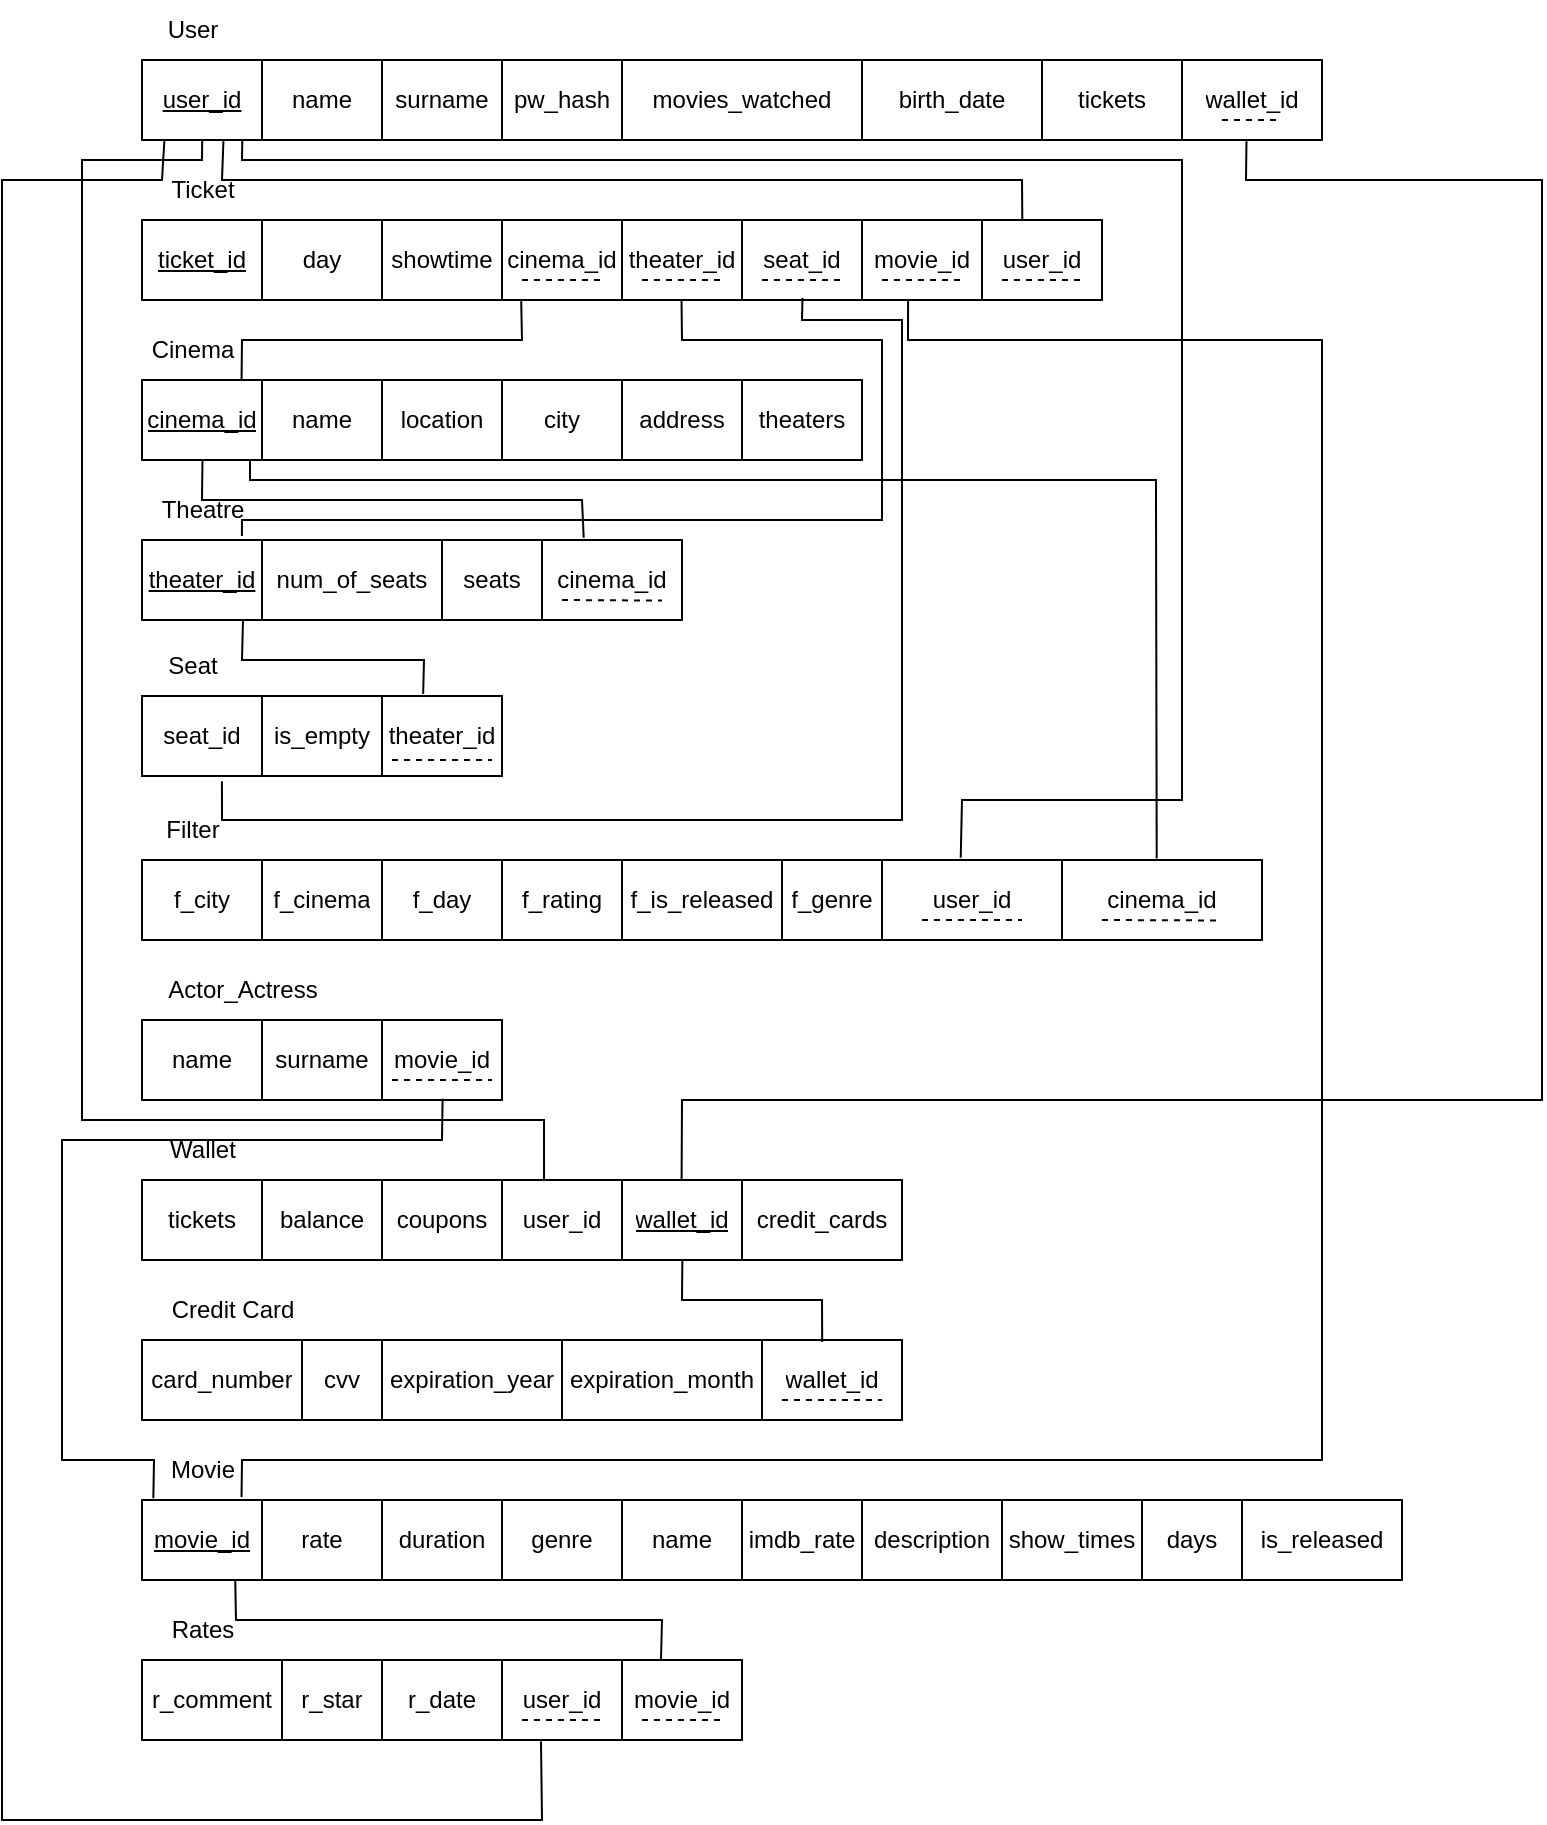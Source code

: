 <mxfile version="24.5.1" type="device">
  <diagram id="6U7p5b831gvrruODpkpN" name="Page-1">
    <mxGraphModel dx="634" dy="854" grid="1" gridSize="10" guides="1" tooltips="1" connect="1" arrows="1" fold="1" page="0" pageScale="1" pageWidth="850" pageHeight="1100" math="0" shadow="0">
      <root>
        <mxCell id="0" />
        <mxCell id="1" parent="0" />
        <mxCell id="O5yxbaJrEStq2CBvZx3k-222" value="" style="shape=table;startSize=0;container=1;collapsible=0;childLayout=tableLayout;" vertex="1" parent="1">
          <mxGeometry x="960" y="80" width="590" height="40" as="geometry" />
        </mxCell>
        <mxCell id="O5yxbaJrEStq2CBvZx3k-223" value="" style="shape=tableRow;horizontal=0;startSize=0;swimlaneHead=0;swimlaneBody=0;strokeColor=inherit;top=0;left=0;bottom=0;right=0;collapsible=0;dropTarget=0;fillColor=none;points=[[0,0.5],[1,0.5]];portConstraint=eastwest;" vertex="1" parent="O5yxbaJrEStq2CBvZx3k-222">
          <mxGeometry width="590" height="40" as="geometry" />
        </mxCell>
        <mxCell id="O5yxbaJrEStq2CBvZx3k-224" value="&lt;u&gt;user_id&lt;/u&gt;" style="shape=partialRectangle;html=1;whiteSpace=wrap;connectable=0;strokeColor=inherit;overflow=hidden;fillColor=none;top=0;left=0;bottom=0;right=0;pointerEvents=1;" vertex="1" parent="O5yxbaJrEStq2CBvZx3k-223">
          <mxGeometry width="60" height="40" as="geometry">
            <mxRectangle width="60" height="40" as="alternateBounds" />
          </mxGeometry>
        </mxCell>
        <mxCell id="O5yxbaJrEStq2CBvZx3k-225" value="name" style="shape=partialRectangle;html=1;whiteSpace=wrap;connectable=0;strokeColor=inherit;overflow=hidden;fillColor=none;top=0;left=0;bottom=0;right=0;pointerEvents=1;" vertex="1" parent="O5yxbaJrEStq2CBvZx3k-223">
          <mxGeometry x="60" width="60" height="40" as="geometry">
            <mxRectangle width="60" height="40" as="alternateBounds" />
          </mxGeometry>
        </mxCell>
        <mxCell id="O5yxbaJrEStq2CBvZx3k-226" value="surname" style="shape=partialRectangle;html=1;whiteSpace=wrap;connectable=0;strokeColor=inherit;overflow=hidden;fillColor=none;top=0;left=0;bottom=0;right=0;pointerEvents=1;" vertex="1" parent="O5yxbaJrEStq2CBvZx3k-223">
          <mxGeometry x="120" width="60" height="40" as="geometry">
            <mxRectangle width="60" height="40" as="alternateBounds" />
          </mxGeometry>
        </mxCell>
        <mxCell id="O5yxbaJrEStq2CBvZx3k-227" value="pw_hash" style="shape=partialRectangle;html=1;whiteSpace=wrap;connectable=0;strokeColor=inherit;overflow=hidden;fillColor=none;top=0;left=0;bottom=0;right=0;pointerEvents=1;" vertex="1" parent="O5yxbaJrEStq2CBvZx3k-223">
          <mxGeometry x="180" width="60" height="40" as="geometry">
            <mxRectangle width="60" height="40" as="alternateBounds" />
          </mxGeometry>
        </mxCell>
        <mxCell id="O5yxbaJrEStq2CBvZx3k-228" value="movies_watched" style="shape=partialRectangle;html=1;whiteSpace=wrap;connectable=0;strokeColor=inherit;overflow=hidden;fillColor=none;top=0;left=0;bottom=0;right=0;pointerEvents=1;" vertex="1" parent="O5yxbaJrEStq2CBvZx3k-223">
          <mxGeometry x="240" width="120" height="40" as="geometry">
            <mxRectangle width="120" height="40" as="alternateBounds" />
          </mxGeometry>
        </mxCell>
        <mxCell id="O5yxbaJrEStq2CBvZx3k-229" value="birth_date" style="shape=partialRectangle;html=1;whiteSpace=wrap;connectable=0;strokeColor=inherit;overflow=hidden;fillColor=none;top=0;left=0;bottom=0;right=0;pointerEvents=1;" vertex="1" parent="O5yxbaJrEStq2CBvZx3k-223">
          <mxGeometry x="360" width="90" height="40" as="geometry">
            <mxRectangle width="90" height="40" as="alternateBounds" />
          </mxGeometry>
        </mxCell>
        <mxCell id="O5yxbaJrEStq2CBvZx3k-230" value="tickets" style="shape=partialRectangle;html=1;whiteSpace=wrap;connectable=0;strokeColor=inherit;overflow=hidden;fillColor=none;top=0;left=0;bottom=0;right=0;pointerEvents=1;" vertex="1" parent="O5yxbaJrEStq2CBvZx3k-223">
          <mxGeometry x="450" width="70" height="40" as="geometry">
            <mxRectangle width="70" height="40" as="alternateBounds" />
          </mxGeometry>
        </mxCell>
        <mxCell id="O5yxbaJrEStq2CBvZx3k-334" value="wallet_id" style="shape=partialRectangle;html=1;whiteSpace=wrap;connectable=0;strokeColor=inherit;overflow=hidden;fillColor=none;top=0;left=0;bottom=0;right=0;pointerEvents=1;" vertex="1" parent="O5yxbaJrEStq2CBvZx3k-223">
          <mxGeometry x="520" width="70" height="40" as="geometry">
            <mxRectangle width="70" height="40" as="alternateBounds" />
          </mxGeometry>
        </mxCell>
        <mxCell id="O5yxbaJrEStq2CBvZx3k-233" value="User" style="text;html=1;align=center;verticalAlign=middle;resizable=0;points=[];autosize=1;strokeColor=none;fillColor=none;" vertex="1" parent="1">
          <mxGeometry x="960" y="50" width="50" height="30" as="geometry" />
        </mxCell>
        <mxCell id="O5yxbaJrEStq2CBvZx3k-234" value="" style="shape=table;startSize=0;container=1;collapsible=0;childLayout=tableLayout;" vertex="1" parent="1">
          <mxGeometry x="960" y="160" width="480" height="40" as="geometry" />
        </mxCell>
        <mxCell id="O5yxbaJrEStq2CBvZx3k-235" value="" style="shape=tableRow;horizontal=0;startSize=0;swimlaneHead=0;swimlaneBody=0;strokeColor=inherit;top=0;left=0;bottom=0;right=0;collapsible=0;dropTarget=0;fillColor=none;points=[[0,0.5],[1,0.5]];portConstraint=eastwest;" vertex="1" parent="O5yxbaJrEStq2CBvZx3k-234">
          <mxGeometry width="480" height="40" as="geometry" />
        </mxCell>
        <mxCell id="O5yxbaJrEStq2CBvZx3k-236" value="&lt;u&gt;ticket_id&lt;/u&gt;" style="shape=partialRectangle;html=1;whiteSpace=wrap;connectable=0;strokeColor=inherit;overflow=hidden;fillColor=none;top=0;left=0;bottom=0;right=0;pointerEvents=1;" vertex="1" parent="O5yxbaJrEStq2CBvZx3k-235">
          <mxGeometry width="60" height="40" as="geometry">
            <mxRectangle width="60" height="40" as="alternateBounds" />
          </mxGeometry>
        </mxCell>
        <mxCell id="O5yxbaJrEStq2CBvZx3k-237" value="day" style="shape=partialRectangle;html=1;whiteSpace=wrap;connectable=0;strokeColor=inherit;overflow=hidden;fillColor=none;top=0;left=0;bottom=0;right=0;pointerEvents=1;" vertex="1" parent="O5yxbaJrEStq2CBvZx3k-235">
          <mxGeometry x="60" width="60" height="40" as="geometry">
            <mxRectangle width="60" height="40" as="alternateBounds" />
          </mxGeometry>
        </mxCell>
        <mxCell id="O5yxbaJrEStq2CBvZx3k-238" value="showtime" style="shape=partialRectangle;html=1;whiteSpace=wrap;connectable=0;strokeColor=inherit;overflow=hidden;fillColor=none;top=0;left=0;bottom=0;right=0;pointerEvents=1;" vertex="1" parent="O5yxbaJrEStq2CBvZx3k-235">
          <mxGeometry x="120" width="60" height="40" as="geometry">
            <mxRectangle width="60" height="40" as="alternateBounds" />
          </mxGeometry>
        </mxCell>
        <mxCell id="O5yxbaJrEStq2CBvZx3k-239" value="cinema_id" style="shape=partialRectangle;html=1;whiteSpace=wrap;connectable=0;strokeColor=inherit;overflow=hidden;fillColor=none;top=0;left=0;bottom=0;right=0;pointerEvents=1;" vertex="1" parent="O5yxbaJrEStq2CBvZx3k-235">
          <mxGeometry x="180" width="60" height="40" as="geometry">
            <mxRectangle width="60" height="40" as="alternateBounds" />
          </mxGeometry>
        </mxCell>
        <mxCell id="O5yxbaJrEStq2CBvZx3k-243" value="theater_id" style="shape=partialRectangle;html=1;whiteSpace=wrap;connectable=0;strokeColor=inherit;overflow=hidden;fillColor=none;top=0;left=0;bottom=0;right=0;pointerEvents=1;" vertex="1" parent="O5yxbaJrEStq2CBvZx3k-235">
          <mxGeometry x="240" width="60" height="40" as="geometry">
            <mxRectangle width="60" height="40" as="alternateBounds" />
          </mxGeometry>
        </mxCell>
        <mxCell id="O5yxbaJrEStq2CBvZx3k-240" value="seat_id" style="shape=partialRectangle;html=1;whiteSpace=wrap;connectable=0;strokeColor=inherit;overflow=hidden;fillColor=none;top=0;left=0;bottom=0;right=0;pointerEvents=1;" vertex="1" parent="O5yxbaJrEStq2CBvZx3k-235">
          <mxGeometry x="300" width="60" height="40" as="geometry">
            <mxRectangle width="60" height="40" as="alternateBounds" />
          </mxGeometry>
        </mxCell>
        <mxCell id="O5yxbaJrEStq2CBvZx3k-241" value="movie_id" style="shape=partialRectangle;html=1;whiteSpace=wrap;connectable=0;strokeColor=inherit;overflow=hidden;fillColor=none;top=0;left=0;bottom=0;right=0;pointerEvents=1;" vertex="1" parent="O5yxbaJrEStq2CBvZx3k-235">
          <mxGeometry x="360" width="60" height="40" as="geometry">
            <mxRectangle width="60" height="40" as="alternateBounds" />
          </mxGeometry>
        </mxCell>
        <mxCell id="O5yxbaJrEStq2CBvZx3k-361" value="user_id" style="shape=partialRectangle;html=1;whiteSpace=wrap;connectable=0;strokeColor=inherit;overflow=hidden;fillColor=none;top=0;left=0;bottom=0;right=0;pointerEvents=1;" vertex="1" parent="O5yxbaJrEStq2CBvZx3k-235">
          <mxGeometry x="420" width="60" height="40" as="geometry">
            <mxRectangle width="60" height="40" as="alternateBounds" />
          </mxGeometry>
        </mxCell>
        <mxCell id="O5yxbaJrEStq2CBvZx3k-242" value="Ticket" style="text;html=1;align=center;verticalAlign=middle;resizable=0;points=[];autosize=1;strokeColor=none;fillColor=none;" vertex="1" parent="1">
          <mxGeometry x="960" y="130" width="60" height="30" as="geometry" />
        </mxCell>
        <mxCell id="O5yxbaJrEStq2CBvZx3k-244" value="" style="shape=table;startSize=0;container=1;collapsible=0;childLayout=tableLayout;" vertex="1" parent="1">
          <mxGeometry x="960" y="240" width="360" height="40" as="geometry" />
        </mxCell>
        <mxCell id="O5yxbaJrEStq2CBvZx3k-245" value="" style="shape=tableRow;horizontal=0;startSize=0;swimlaneHead=0;swimlaneBody=0;strokeColor=inherit;top=0;left=0;bottom=0;right=0;collapsible=0;dropTarget=0;fillColor=none;points=[[0,0.5],[1,0.5]];portConstraint=eastwest;" vertex="1" parent="O5yxbaJrEStq2CBvZx3k-244">
          <mxGeometry width="360" height="40" as="geometry" />
        </mxCell>
        <mxCell id="O5yxbaJrEStq2CBvZx3k-246" value="&lt;u&gt;cinema_id&lt;/u&gt;" style="shape=partialRectangle;html=1;whiteSpace=wrap;connectable=0;strokeColor=inherit;overflow=hidden;fillColor=none;top=0;left=0;bottom=0;right=0;pointerEvents=1;" vertex="1" parent="O5yxbaJrEStq2CBvZx3k-245">
          <mxGeometry width="60" height="40" as="geometry">
            <mxRectangle width="60" height="40" as="alternateBounds" />
          </mxGeometry>
        </mxCell>
        <mxCell id="O5yxbaJrEStq2CBvZx3k-247" value="name" style="shape=partialRectangle;html=1;whiteSpace=wrap;connectable=0;strokeColor=inherit;overflow=hidden;fillColor=none;top=0;left=0;bottom=0;right=0;pointerEvents=1;" vertex="1" parent="O5yxbaJrEStq2CBvZx3k-245">
          <mxGeometry x="60" width="60" height="40" as="geometry">
            <mxRectangle width="60" height="40" as="alternateBounds" />
          </mxGeometry>
        </mxCell>
        <mxCell id="O5yxbaJrEStq2CBvZx3k-248" value="location" style="shape=partialRectangle;html=1;whiteSpace=wrap;connectable=0;strokeColor=inherit;overflow=hidden;fillColor=none;top=0;left=0;bottom=0;right=0;pointerEvents=1;" vertex="1" parent="O5yxbaJrEStq2CBvZx3k-245">
          <mxGeometry x="120" width="60" height="40" as="geometry">
            <mxRectangle width="60" height="40" as="alternateBounds" />
          </mxGeometry>
        </mxCell>
        <mxCell id="O5yxbaJrEStq2CBvZx3k-249" value="city" style="shape=partialRectangle;html=1;whiteSpace=wrap;connectable=0;strokeColor=inherit;overflow=hidden;fillColor=none;top=0;left=0;bottom=0;right=0;pointerEvents=1;" vertex="1" parent="O5yxbaJrEStq2CBvZx3k-245">
          <mxGeometry x="180" width="60" height="40" as="geometry">
            <mxRectangle width="60" height="40" as="alternateBounds" />
          </mxGeometry>
        </mxCell>
        <mxCell id="O5yxbaJrEStq2CBvZx3k-250" value="address" style="shape=partialRectangle;html=1;whiteSpace=wrap;connectable=0;strokeColor=inherit;overflow=hidden;fillColor=none;top=0;left=0;bottom=0;right=0;pointerEvents=1;" vertex="1" parent="O5yxbaJrEStq2CBvZx3k-245">
          <mxGeometry x="240" width="60" height="40" as="geometry">
            <mxRectangle width="60" height="40" as="alternateBounds" />
          </mxGeometry>
        </mxCell>
        <mxCell id="O5yxbaJrEStq2CBvZx3k-251" value="theaters" style="shape=partialRectangle;html=1;whiteSpace=wrap;connectable=0;strokeColor=inherit;overflow=hidden;fillColor=none;top=0;left=0;bottom=0;right=0;pointerEvents=1;" vertex="1" parent="O5yxbaJrEStq2CBvZx3k-245">
          <mxGeometry x="300" width="60" height="40" as="geometry">
            <mxRectangle width="60" height="40" as="alternateBounds" />
          </mxGeometry>
        </mxCell>
        <mxCell id="O5yxbaJrEStq2CBvZx3k-252" value="Cinema" style="text;html=1;align=center;verticalAlign=middle;resizable=0;points=[];autosize=1;strokeColor=none;fillColor=none;" vertex="1" parent="1">
          <mxGeometry x="955" y="210" width="60" height="30" as="geometry" />
        </mxCell>
        <mxCell id="O5yxbaJrEStq2CBvZx3k-253" value="Theatre" style="text;html=1;align=center;verticalAlign=middle;resizable=0;points=[];autosize=1;strokeColor=none;fillColor=none;" vertex="1" parent="1">
          <mxGeometry x="960" y="290" width="60" height="30" as="geometry" />
        </mxCell>
        <mxCell id="O5yxbaJrEStq2CBvZx3k-254" value="" style="shape=table;startSize=0;container=1;collapsible=0;childLayout=tableLayout;" vertex="1" parent="1">
          <mxGeometry x="960" y="320" width="270" height="40" as="geometry" />
        </mxCell>
        <mxCell id="O5yxbaJrEStq2CBvZx3k-255" value="" style="shape=tableRow;horizontal=0;startSize=0;swimlaneHead=0;swimlaneBody=0;strokeColor=inherit;top=0;left=0;bottom=0;right=0;collapsible=0;dropTarget=0;fillColor=none;points=[[0,0.5],[1,0.5]];portConstraint=eastwest;" vertex="1" parent="O5yxbaJrEStq2CBvZx3k-254">
          <mxGeometry width="270" height="40" as="geometry" />
        </mxCell>
        <mxCell id="O5yxbaJrEStq2CBvZx3k-256" value="&lt;u&gt;theater_id&lt;/u&gt;" style="shape=partialRectangle;html=1;whiteSpace=wrap;connectable=0;strokeColor=inherit;overflow=hidden;fillColor=none;top=0;left=0;bottom=0;right=0;pointerEvents=1;" vertex="1" parent="O5yxbaJrEStq2CBvZx3k-255">
          <mxGeometry width="60" height="40" as="geometry">
            <mxRectangle width="60" height="40" as="alternateBounds" />
          </mxGeometry>
        </mxCell>
        <mxCell id="O5yxbaJrEStq2CBvZx3k-257" value="num_of_seats" style="shape=partialRectangle;html=1;whiteSpace=wrap;connectable=0;strokeColor=inherit;overflow=hidden;fillColor=none;top=0;left=0;bottom=0;right=0;pointerEvents=1;" vertex="1" parent="O5yxbaJrEStq2CBvZx3k-255">
          <mxGeometry x="60" width="90" height="40" as="geometry">
            <mxRectangle width="90" height="40" as="alternateBounds" />
          </mxGeometry>
        </mxCell>
        <mxCell id="O5yxbaJrEStq2CBvZx3k-258" value="seats" style="shape=partialRectangle;html=1;whiteSpace=wrap;connectable=0;strokeColor=inherit;overflow=hidden;fillColor=none;top=0;left=0;bottom=0;right=0;pointerEvents=1;" vertex="1" parent="O5yxbaJrEStq2CBvZx3k-255">
          <mxGeometry x="150" width="50" height="40" as="geometry">
            <mxRectangle width="50" height="40" as="alternateBounds" />
          </mxGeometry>
        </mxCell>
        <mxCell id="O5yxbaJrEStq2CBvZx3k-259" value="cinema_id" style="shape=partialRectangle;html=1;whiteSpace=wrap;connectable=0;strokeColor=inherit;overflow=hidden;fillColor=none;top=0;left=0;bottom=0;right=0;pointerEvents=1;" vertex="1" parent="O5yxbaJrEStq2CBvZx3k-255">
          <mxGeometry x="200" width="70" height="40" as="geometry">
            <mxRectangle width="70" height="40" as="alternateBounds" />
          </mxGeometry>
        </mxCell>
        <mxCell id="O5yxbaJrEStq2CBvZx3k-260" value="Seat" style="text;html=1;align=center;verticalAlign=middle;resizable=0;points=[];autosize=1;strokeColor=none;fillColor=none;" vertex="1" parent="1">
          <mxGeometry x="960" y="368" width="50" height="30" as="geometry" />
        </mxCell>
        <mxCell id="O5yxbaJrEStq2CBvZx3k-261" value="" style="shape=table;startSize=0;container=1;collapsible=0;childLayout=tableLayout;" vertex="1" parent="1">
          <mxGeometry x="960" y="398" width="180" height="40" as="geometry" />
        </mxCell>
        <mxCell id="O5yxbaJrEStq2CBvZx3k-262" value="" style="shape=tableRow;horizontal=0;startSize=0;swimlaneHead=0;swimlaneBody=0;strokeColor=inherit;top=0;left=0;bottom=0;right=0;collapsible=0;dropTarget=0;fillColor=none;points=[[0,0.5],[1,0.5]];portConstraint=eastwest;" vertex="1" parent="O5yxbaJrEStq2CBvZx3k-261">
          <mxGeometry width="180" height="40" as="geometry" />
        </mxCell>
        <mxCell id="O5yxbaJrEStq2CBvZx3k-263" value="seat_id" style="shape=partialRectangle;html=1;whiteSpace=wrap;connectable=0;strokeColor=inherit;overflow=hidden;fillColor=none;top=0;left=0;bottom=0;right=0;pointerEvents=1;" vertex="1" parent="O5yxbaJrEStq2CBvZx3k-262">
          <mxGeometry width="60" height="40" as="geometry">
            <mxRectangle width="60" height="40" as="alternateBounds" />
          </mxGeometry>
        </mxCell>
        <mxCell id="O5yxbaJrEStq2CBvZx3k-264" value="is_empty" style="shape=partialRectangle;html=1;whiteSpace=wrap;connectable=0;strokeColor=inherit;overflow=hidden;fillColor=none;top=0;left=0;bottom=0;right=0;pointerEvents=1;" vertex="1" parent="O5yxbaJrEStq2CBvZx3k-262">
          <mxGeometry x="60" width="60" height="40" as="geometry">
            <mxRectangle width="60" height="40" as="alternateBounds" />
          </mxGeometry>
        </mxCell>
        <mxCell id="O5yxbaJrEStq2CBvZx3k-355" value="theater_id" style="shape=partialRectangle;html=1;whiteSpace=wrap;connectable=0;strokeColor=inherit;overflow=hidden;fillColor=none;top=0;left=0;bottom=0;right=0;pointerEvents=1;" vertex="1" parent="O5yxbaJrEStq2CBvZx3k-262">
          <mxGeometry x="120" width="60" height="40" as="geometry">
            <mxRectangle width="60" height="40" as="alternateBounds" />
          </mxGeometry>
        </mxCell>
        <mxCell id="O5yxbaJrEStq2CBvZx3k-265" value="" style="shape=table;startSize=0;container=1;collapsible=0;childLayout=tableLayout;" vertex="1" parent="1">
          <mxGeometry x="960" y="480" width="560.0" height="40" as="geometry" />
        </mxCell>
        <mxCell id="O5yxbaJrEStq2CBvZx3k-266" value="" style="shape=tableRow;horizontal=0;startSize=0;swimlaneHead=0;swimlaneBody=0;strokeColor=inherit;top=0;left=0;bottom=0;right=0;collapsible=0;dropTarget=0;fillColor=none;points=[[0,0.5],[1,0.5]];portConstraint=eastwest;" vertex="1" parent="O5yxbaJrEStq2CBvZx3k-265">
          <mxGeometry width="560.0" height="40" as="geometry" />
        </mxCell>
        <mxCell id="O5yxbaJrEStq2CBvZx3k-267" value="f_city" style="shape=partialRectangle;html=1;whiteSpace=wrap;connectable=0;strokeColor=inherit;overflow=hidden;fillColor=none;top=0;left=0;bottom=0;right=0;pointerEvents=1;" vertex="1" parent="O5yxbaJrEStq2CBvZx3k-266">
          <mxGeometry width="60" height="40" as="geometry">
            <mxRectangle width="60" height="40" as="alternateBounds" />
          </mxGeometry>
        </mxCell>
        <mxCell id="O5yxbaJrEStq2CBvZx3k-366" value="f_cinema" style="shape=partialRectangle;html=1;whiteSpace=wrap;connectable=0;strokeColor=inherit;overflow=hidden;fillColor=none;top=0;left=0;bottom=0;right=0;pointerEvents=1;" vertex="1" parent="O5yxbaJrEStq2CBvZx3k-266">
          <mxGeometry x="60" width="60" height="40" as="geometry">
            <mxRectangle width="60" height="40" as="alternateBounds" />
          </mxGeometry>
        </mxCell>
        <mxCell id="O5yxbaJrEStq2CBvZx3k-367" value="f_day" style="shape=partialRectangle;html=1;whiteSpace=wrap;connectable=0;strokeColor=inherit;overflow=hidden;fillColor=none;top=0;left=0;bottom=0;right=0;pointerEvents=1;" vertex="1" parent="O5yxbaJrEStq2CBvZx3k-266">
          <mxGeometry x="120" width="60" height="40" as="geometry">
            <mxRectangle width="60" height="40" as="alternateBounds" />
          </mxGeometry>
        </mxCell>
        <mxCell id="O5yxbaJrEStq2CBvZx3k-368" value="f_rating" style="shape=partialRectangle;html=1;whiteSpace=wrap;connectable=0;strokeColor=inherit;overflow=hidden;fillColor=none;top=0;left=0;bottom=0;right=0;pointerEvents=1;" vertex="1" parent="O5yxbaJrEStq2CBvZx3k-266">
          <mxGeometry x="180" width="60" height="40" as="geometry">
            <mxRectangle width="60" height="40" as="alternateBounds" />
          </mxGeometry>
        </mxCell>
        <mxCell id="O5yxbaJrEStq2CBvZx3k-369" value="f_is_released" style="shape=partialRectangle;html=1;whiteSpace=wrap;connectable=0;strokeColor=inherit;overflow=hidden;fillColor=none;top=0;left=0;bottom=0;right=0;pointerEvents=1;" vertex="1" parent="O5yxbaJrEStq2CBvZx3k-266">
          <mxGeometry x="240" width="80" height="40" as="geometry">
            <mxRectangle width="80" height="40" as="alternateBounds" />
          </mxGeometry>
        </mxCell>
        <mxCell id="O5yxbaJrEStq2CBvZx3k-370" value="f_genre" style="shape=partialRectangle;html=1;whiteSpace=wrap;connectable=0;strokeColor=inherit;overflow=hidden;fillColor=none;top=0;left=0;bottom=0;right=0;pointerEvents=1;" vertex="1" parent="O5yxbaJrEStq2CBvZx3k-266">
          <mxGeometry x="320" width="50" height="40" as="geometry">
            <mxRectangle width="50" height="40" as="alternateBounds" />
          </mxGeometry>
        </mxCell>
        <mxCell id="O5yxbaJrEStq2CBvZx3k-373" value="user_id" style="shape=partialRectangle;html=1;whiteSpace=wrap;connectable=0;strokeColor=inherit;overflow=hidden;fillColor=none;top=0;left=0;bottom=0;right=0;pointerEvents=1;" vertex="1" parent="O5yxbaJrEStq2CBvZx3k-266">
          <mxGeometry x="370" width="90" height="40" as="geometry">
            <mxRectangle width="90" height="40" as="alternateBounds" />
          </mxGeometry>
        </mxCell>
        <mxCell id="O5yxbaJrEStq2CBvZx3k-374" value="cinema_id" style="shape=partialRectangle;html=1;whiteSpace=wrap;connectable=0;strokeColor=inherit;overflow=hidden;fillColor=none;top=0;left=0;bottom=0;right=0;pointerEvents=1;" vertex="1" parent="O5yxbaJrEStq2CBvZx3k-266">
          <mxGeometry x="460" width="100" height="40" as="geometry">
            <mxRectangle width="100" height="40" as="alternateBounds" />
          </mxGeometry>
        </mxCell>
        <mxCell id="O5yxbaJrEStq2CBvZx3k-277" value="Filter" style="text;html=1;align=center;verticalAlign=middle;resizable=0;points=[];autosize=1;strokeColor=none;fillColor=none;" vertex="1" parent="1">
          <mxGeometry x="960" y="450" width="50" height="30" as="geometry" />
        </mxCell>
        <mxCell id="O5yxbaJrEStq2CBvZx3k-278" value="Actor_Actress" style="text;html=1;align=center;verticalAlign=middle;resizable=0;points=[];autosize=1;strokeColor=none;fillColor=none;" vertex="1" parent="1">
          <mxGeometry x="960" y="530" width="100" height="30" as="geometry" />
        </mxCell>
        <mxCell id="O5yxbaJrEStq2CBvZx3k-279" value="" style="shape=table;startSize=0;container=1;collapsible=0;childLayout=tableLayout;" vertex="1" parent="1">
          <mxGeometry x="960" y="560" width="180" height="40" as="geometry" />
        </mxCell>
        <mxCell id="O5yxbaJrEStq2CBvZx3k-280" value="" style="shape=tableRow;horizontal=0;startSize=0;swimlaneHead=0;swimlaneBody=0;strokeColor=inherit;top=0;left=0;bottom=0;right=0;collapsible=0;dropTarget=0;fillColor=none;points=[[0,0.5],[1,0.5]];portConstraint=eastwest;" vertex="1" parent="O5yxbaJrEStq2CBvZx3k-279">
          <mxGeometry width="180" height="40" as="geometry" />
        </mxCell>
        <mxCell id="O5yxbaJrEStq2CBvZx3k-281" value="name" style="shape=partialRectangle;html=1;whiteSpace=wrap;connectable=0;strokeColor=inherit;overflow=hidden;fillColor=none;top=0;left=0;bottom=0;right=0;pointerEvents=1;" vertex="1" parent="O5yxbaJrEStq2CBvZx3k-280">
          <mxGeometry width="60" height="40" as="geometry">
            <mxRectangle width="60" height="40" as="alternateBounds" />
          </mxGeometry>
        </mxCell>
        <mxCell id="O5yxbaJrEStq2CBvZx3k-282" value="surname" style="shape=partialRectangle;html=1;whiteSpace=wrap;connectable=0;strokeColor=inherit;overflow=hidden;fillColor=none;top=0;left=0;bottom=0;right=0;pointerEvents=1;" vertex="1" parent="O5yxbaJrEStq2CBvZx3k-280">
          <mxGeometry x="60" width="60" height="40" as="geometry">
            <mxRectangle width="60" height="40" as="alternateBounds" />
          </mxGeometry>
        </mxCell>
        <mxCell id="O5yxbaJrEStq2CBvZx3k-283" value="movie_id" style="shape=partialRectangle;html=1;whiteSpace=wrap;connectable=0;strokeColor=inherit;overflow=hidden;fillColor=none;top=0;left=0;bottom=0;right=0;pointerEvents=1;" vertex="1" parent="O5yxbaJrEStq2CBvZx3k-280">
          <mxGeometry x="120" width="60" height="40" as="geometry">
            <mxRectangle width="60" height="40" as="alternateBounds" />
          </mxGeometry>
        </mxCell>
        <mxCell id="O5yxbaJrEStq2CBvZx3k-287" value="Wallet" style="text;html=1;align=center;verticalAlign=middle;resizable=0;points=[];autosize=1;strokeColor=none;fillColor=none;" vertex="1" parent="1">
          <mxGeometry x="960" y="610" width="60" height="30" as="geometry" />
        </mxCell>
        <mxCell id="O5yxbaJrEStq2CBvZx3k-288" value="" style="shape=table;startSize=0;container=1;collapsible=0;childLayout=tableLayout;" vertex="1" parent="1">
          <mxGeometry x="960" y="640" width="380" height="40" as="geometry" />
        </mxCell>
        <mxCell id="O5yxbaJrEStq2CBvZx3k-289" value="" style="shape=tableRow;horizontal=0;startSize=0;swimlaneHead=0;swimlaneBody=0;strokeColor=inherit;top=0;left=0;bottom=0;right=0;collapsible=0;dropTarget=0;fillColor=none;points=[[0,0.5],[1,0.5]];portConstraint=eastwest;" vertex="1" parent="O5yxbaJrEStq2CBvZx3k-288">
          <mxGeometry width="380" height="40" as="geometry" />
        </mxCell>
        <mxCell id="O5yxbaJrEStq2CBvZx3k-290" value="tickets" style="shape=partialRectangle;html=1;whiteSpace=wrap;connectable=0;strokeColor=inherit;overflow=hidden;fillColor=none;top=0;left=0;bottom=0;right=0;pointerEvents=1;" vertex="1" parent="O5yxbaJrEStq2CBvZx3k-289">
          <mxGeometry width="60" height="40" as="geometry">
            <mxRectangle width="60" height="40" as="alternateBounds" />
          </mxGeometry>
        </mxCell>
        <mxCell id="O5yxbaJrEStq2CBvZx3k-291" value="balance" style="shape=partialRectangle;html=1;whiteSpace=wrap;connectable=0;strokeColor=inherit;overflow=hidden;fillColor=none;top=0;left=0;bottom=0;right=0;pointerEvents=1;" vertex="1" parent="O5yxbaJrEStq2CBvZx3k-289">
          <mxGeometry x="60" width="60" height="40" as="geometry">
            <mxRectangle width="60" height="40" as="alternateBounds" />
          </mxGeometry>
        </mxCell>
        <mxCell id="O5yxbaJrEStq2CBvZx3k-292" value="coupons" style="shape=partialRectangle;html=1;whiteSpace=wrap;connectable=0;strokeColor=inherit;overflow=hidden;fillColor=none;top=0;left=0;bottom=0;right=0;pointerEvents=1;" vertex="1" parent="O5yxbaJrEStq2CBvZx3k-289">
          <mxGeometry x="120" width="60" height="40" as="geometry">
            <mxRectangle width="60" height="40" as="alternateBounds" />
          </mxGeometry>
        </mxCell>
        <mxCell id="O5yxbaJrEStq2CBvZx3k-293" value="user_id" style="shape=partialRectangle;html=1;whiteSpace=wrap;connectable=0;strokeColor=inherit;overflow=hidden;fillColor=none;top=0;left=0;bottom=0;right=0;pointerEvents=1;" vertex="1" parent="O5yxbaJrEStq2CBvZx3k-289">
          <mxGeometry x="180" width="60" height="40" as="geometry">
            <mxRectangle width="60" height="40" as="alternateBounds" />
          </mxGeometry>
        </mxCell>
        <mxCell id="O5yxbaJrEStq2CBvZx3k-318" value="&lt;u&gt;wallet_id&lt;/u&gt;" style="shape=partialRectangle;html=1;whiteSpace=wrap;connectable=0;strokeColor=inherit;overflow=hidden;fillColor=none;top=0;left=0;bottom=0;right=0;pointerEvents=1;" vertex="1" parent="O5yxbaJrEStq2CBvZx3k-289">
          <mxGeometry x="240" width="60" height="40" as="geometry">
            <mxRectangle width="60" height="40" as="alternateBounds" />
          </mxGeometry>
        </mxCell>
        <mxCell id="O5yxbaJrEStq2CBvZx3k-319" value="credit_cards" style="shape=partialRectangle;html=1;whiteSpace=wrap;connectable=0;strokeColor=inherit;overflow=hidden;fillColor=none;top=0;left=0;bottom=0;right=0;pointerEvents=1;" vertex="1" parent="O5yxbaJrEStq2CBvZx3k-289">
          <mxGeometry x="300" width="80" height="40" as="geometry">
            <mxRectangle width="80" height="40" as="alternateBounds" />
          </mxGeometry>
        </mxCell>
        <mxCell id="O5yxbaJrEStq2CBvZx3k-295" value="Credit Card" style="text;html=1;align=center;verticalAlign=middle;resizable=0;points=[];autosize=1;strokeColor=none;fillColor=none;" vertex="1" parent="1">
          <mxGeometry x="965" y="690" width="80" height="30" as="geometry" />
        </mxCell>
        <mxCell id="O5yxbaJrEStq2CBvZx3k-296" value="" style="shape=table;startSize=0;container=1;collapsible=0;childLayout=tableLayout;" vertex="1" parent="1">
          <mxGeometry x="960" y="720" width="380" height="40" as="geometry" />
        </mxCell>
        <mxCell id="O5yxbaJrEStq2CBvZx3k-297" value="" style="shape=tableRow;horizontal=0;startSize=0;swimlaneHead=0;swimlaneBody=0;strokeColor=inherit;top=0;left=0;bottom=0;right=0;collapsible=0;dropTarget=0;fillColor=none;points=[[0,0.5],[1,0.5]];portConstraint=eastwest;" vertex="1" parent="O5yxbaJrEStq2CBvZx3k-296">
          <mxGeometry width="380" height="40" as="geometry" />
        </mxCell>
        <mxCell id="O5yxbaJrEStq2CBvZx3k-298" value="card_number" style="shape=partialRectangle;html=1;whiteSpace=wrap;connectable=0;strokeColor=inherit;overflow=hidden;fillColor=none;top=0;left=0;bottom=0;right=0;pointerEvents=1;" vertex="1" parent="O5yxbaJrEStq2CBvZx3k-297">
          <mxGeometry width="80" height="40" as="geometry">
            <mxRectangle width="80" height="40" as="alternateBounds" />
          </mxGeometry>
        </mxCell>
        <mxCell id="O5yxbaJrEStq2CBvZx3k-299" value="cvv" style="shape=partialRectangle;html=1;whiteSpace=wrap;connectable=0;strokeColor=inherit;overflow=hidden;fillColor=none;top=0;left=0;bottom=0;right=0;pointerEvents=1;" vertex="1" parent="O5yxbaJrEStq2CBvZx3k-297">
          <mxGeometry x="80" width="40" height="40" as="geometry">
            <mxRectangle width="40" height="40" as="alternateBounds" />
          </mxGeometry>
        </mxCell>
        <mxCell id="O5yxbaJrEStq2CBvZx3k-300" value="expiration_year" style="shape=partialRectangle;html=1;whiteSpace=wrap;connectable=0;strokeColor=inherit;overflow=hidden;fillColor=none;top=0;left=0;bottom=0;right=0;pointerEvents=1;" vertex="1" parent="O5yxbaJrEStq2CBvZx3k-297">
          <mxGeometry x="120" width="90" height="40" as="geometry">
            <mxRectangle width="90" height="40" as="alternateBounds" />
          </mxGeometry>
        </mxCell>
        <mxCell id="O5yxbaJrEStq2CBvZx3k-301" value="expiration_month" style="shape=partialRectangle;html=1;whiteSpace=wrap;connectable=0;strokeColor=inherit;overflow=hidden;fillColor=none;top=0;left=0;bottom=0;right=0;pointerEvents=1;" vertex="1" parent="O5yxbaJrEStq2CBvZx3k-297">
          <mxGeometry x="210" width="100" height="40" as="geometry">
            <mxRectangle width="100" height="40" as="alternateBounds" />
          </mxGeometry>
        </mxCell>
        <mxCell id="O5yxbaJrEStq2CBvZx3k-302" value="wallet_id" style="shape=partialRectangle;html=1;whiteSpace=wrap;connectable=0;strokeColor=inherit;overflow=hidden;fillColor=none;top=0;left=0;bottom=0;right=0;pointerEvents=1;" vertex="1" parent="O5yxbaJrEStq2CBvZx3k-297">
          <mxGeometry x="310" width="70" height="40" as="geometry">
            <mxRectangle width="70" height="40" as="alternateBounds" />
          </mxGeometry>
        </mxCell>
        <mxCell id="O5yxbaJrEStq2CBvZx3k-303" value="Movie" style="text;html=1;align=center;verticalAlign=middle;resizable=0;points=[];autosize=1;strokeColor=none;fillColor=none;" vertex="1" parent="1">
          <mxGeometry x="960" y="770" width="60" height="30" as="geometry" />
        </mxCell>
        <mxCell id="O5yxbaJrEStq2CBvZx3k-304" value="" style="shape=table;startSize=0;container=1;collapsible=0;childLayout=tableLayout;" vertex="1" parent="1">
          <mxGeometry x="960" y="800" width="630" height="40" as="geometry" />
        </mxCell>
        <mxCell id="O5yxbaJrEStq2CBvZx3k-305" value="" style="shape=tableRow;horizontal=0;startSize=0;swimlaneHead=0;swimlaneBody=0;strokeColor=inherit;top=0;left=0;bottom=0;right=0;collapsible=0;dropTarget=0;fillColor=none;points=[[0,0.5],[1,0.5]];portConstraint=eastwest;" vertex="1" parent="O5yxbaJrEStq2CBvZx3k-304">
          <mxGeometry width="630" height="40" as="geometry" />
        </mxCell>
        <mxCell id="O5yxbaJrEStq2CBvZx3k-306" value="&lt;u&gt;movie_id&lt;/u&gt;" style="shape=partialRectangle;html=1;whiteSpace=wrap;connectable=0;strokeColor=inherit;overflow=hidden;fillColor=none;top=0;left=0;bottom=0;right=0;pointerEvents=1;" vertex="1" parent="O5yxbaJrEStq2CBvZx3k-305">
          <mxGeometry width="60" height="40" as="geometry">
            <mxRectangle width="60" height="40" as="alternateBounds" />
          </mxGeometry>
        </mxCell>
        <mxCell id="O5yxbaJrEStq2CBvZx3k-307" value="rate" style="shape=partialRectangle;html=1;whiteSpace=wrap;connectable=0;strokeColor=inherit;overflow=hidden;fillColor=none;top=0;left=0;bottom=0;right=0;pointerEvents=1;" vertex="1" parent="O5yxbaJrEStq2CBvZx3k-305">
          <mxGeometry x="60" width="60" height="40" as="geometry">
            <mxRectangle width="60" height="40" as="alternateBounds" />
          </mxGeometry>
        </mxCell>
        <mxCell id="O5yxbaJrEStq2CBvZx3k-308" value="duration" style="shape=partialRectangle;html=1;whiteSpace=wrap;connectable=0;strokeColor=inherit;overflow=hidden;fillColor=none;top=0;left=0;bottom=0;right=0;pointerEvents=1;" vertex="1" parent="O5yxbaJrEStq2CBvZx3k-305">
          <mxGeometry x="120" width="60" height="40" as="geometry">
            <mxRectangle width="60" height="40" as="alternateBounds" />
          </mxGeometry>
        </mxCell>
        <mxCell id="O5yxbaJrEStq2CBvZx3k-309" value="genre" style="shape=partialRectangle;html=1;whiteSpace=wrap;connectable=0;strokeColor=inherit;overflow=hidden;fillColor=none;top=0;left=0;bottom=0;right=0;pointerEvents=1;" vertex="1" parent="O5yxbaJrEStq2CBvZx3k-305">
          <mxGeometry x="180" width="60" height="40" as="geometry">
            <mxRectangle width="60" height="40" as="alternateBounds" />
          </mxGeometry>
        </mxCell>
        <mxCell id="O5yxbaJrEStq2CBvZx3k-310" value="name" style="shape=partialRectangle;html=1;whiteSpace=wrap;connectable=0;strokeColor=inherit;overflow=hidden;fillColor=none;top=0;left=0;bottom=0;right=0;pointerEvents=1;" vertex="1" parent="O5yxbaJrEStq2CBvZx3k-305">
          <mxGeometry x="240" width="60" height="40" as="geometry">
            <mxRectangle width="60" height="40" as="alternateBounds" />
          </mxGeometry>
        </mxCell>
        <mxCell id="O5yxbaJrEStq2CBvZx3k-311" value="imdb_rate" style="shape=partialRectangle;html=1;whiteSpace=wrap;connectable=0;strokeColor=inherit;overflow=hidden;fillColor=none;top=0;left=0;bottom=0;right=0;pointerEvents=1;" vertex="1" parent="O5yxbaJrEStq2CBvZx3k-305">
          <mxGeometry x="300" width="60" height="40" as="geometry">
            <mxRectangle width="60" height="40" as="alternateBounds" />
          </mxGeometry>
        </mxCell>
        <mxCell id="O5yxbaJrEStq2CBvZx3k-312" value="description" style="shape=partialRectangle;html=1;whiteSpace=wrap;connectable=0;strokeColor=inherit;overflow=hidden;fillColor=none;top=0;left=0;bottom=0;right=0;pointerEvents=1;" vertex="1" parent="O5yxbaJrEStq2CBvZx3k-305">
          <mxGeometry x="360" width="70" height="40" as="geometry">
            <mxRectangle width="70" height="40" as="alternateBounds" />
          </mxGeometry>
        </mxCell>
        <mxCell id="O5yxbaJrEStq2CBvZx3k-314" value="show_times" style="shape=partialRectangle;html=1;whiteSpace=wrap;connectable=0;strokeColor=inherit;overflow=hidden;fillColor=none;top=0;left=0;bottom=0;right=0;pointerEvents=1;" vertex="1" parent="O5yxbaJrEStq2CBvZx3k-305">
          <mxGeometry x="430" width="70" height="40" as="geometry">
            <mxRectangle width="70" height="40" as="alternateBounds" />
          </mxGeometry>
        </mxCell>
        <mxCell id="O5yxbaJrEStq2CBvZx3k-315" value="days" style="shape=partialRectangle;html=1;whiteSpace=wrap;connectable=0;strokeColor=inherit;overflow=hidden;fillColor=none;top=0;left=0;bottom=0;right=0;pointerEvents=1;" vertex="1" parent="O5yxbaJrEStq2CBvZx3k-305">
          <mxGeometry x="500" width="50" height="40" as="geometry">
            <mxRectangle width="50" height="40" as="alternateBounds" />
          </mxGeometry>
        </mxCell>
        <mxCell id="O5yxbaJrEStq2CBvZx3k-338" value="is_released" style="shape=partialRectangle;html=1;whiteSpace=wrap;connectable=0;strokeColor=inherit;overflow=hidden;fillColor=none;top=0;left=0;bottom=0;right=0;pointerEvents=1;" vertex="1" parent="O5yxbaJrEStq2CBvZx3k-305">
          <mxGeometry x="550" width="80" height="40" as="geometry">
            <mxRectangle width="80" height="40" as="alternateBounds" />
          </mxGeometry>
        </mxCell>
        <mxCell id="O5yxbaJrEStq2CBvZx3k-333" value="" style="endArrow=none;html=1;rounded=0;exitX=0.529;exitY=-0.008;exitDx=0;exitDy=0;exitPerimeter=0;entryX=0.051;entryY=1;entryDx=0;entryDy=0;entryPerimeter=0;" edge="1" parent="1" source="O5yxbaJrEStq2CBvZx3k-289" target="O5yxbaJrEStq2CBvZx3k-223">
          <mxGeometry relative="1" as="geometry">
            <mxPoint x="1200" y="610" as="sourcePoint" />
            <mxPoint x="1360" y="610" as="targetPoint" />
            <Array as="points">
              <mxPoint x="1161" y="610" />
              <mxPoint x="930" y="610" />
              <mxPoint x="930" y="130" />
              <mxPoint x="990" y="130" />
            </Array>
          </mxGeometry>
        </mxCell>
        <mxCell id="O5yxbaJrEStq2CBvZx3k-336" value="" style="endArrow=none;html=1;rounded=0;exitX=0.936;exitY=1.016;exitDx=0;exitDy=0;exitPerimeter=0;entryX=0.71;entryY=-0.001;entryDx=0;entryDy=0;entryPerimeter=0;" edge="1" parent="1" source="O5yxbaJrEStq2CBvZx3k-223" target="O5yxbaJrEStq2CBvZx3k-289">
          <mxGeometry relative="1" as="geometry">
            <mxPoint x="1530" y="220" as="sourcePoint" />
            <mxPoint x="1690" y="220" as="targetPoint" />
            <Array as="points">
              <mxPoint x="1512" y="140" />
              <mxPoint x="1660" y="140" />
              <mxPoint x="1660" y="380" />
              <mxPoint x="1660" y="600" />
              <mxPoint x="1230" y="600" />
            </Array>
          </mxGeometry>
        </mxCell>
        <mxCell id="O5yxbaJrEStq2CBvZx3k-337" value="" style="endArrow=none;html=1;rounded=0;exitX=0.711;exitY=1.001;exitDx=0;exitDy=0;exitPerimeter=0;entryX=0.895;entryY=0.025;entryDx=0;entryDy=0;entryPerimeter=0;" edge="1" parent="1" source="O5yxbaJrEStq2CBvZx3k-289" target="O5yxbaJrEStq2CBvZx3k-297">
          <mxGeometry relative="1" as="geometry">
            <mxPoint x="1290" y="700" as="sourcePoint" />
            <mxPoint x="1450" y="700" as="targetPoint" />
            <Array as="points">
              <mxPoint x="1230" y="700" />
              <mxPoint x="1300" y="700" />
            </Array>
          </mxGeometry>
        </mxCell>
        <mxCell id="O5yxbaJrEStq2CBvZx3k-339" value="" style="endArrow=none;html=1;rounded=0;exitX=0.835;exitY=0.984;exitDx=0;exitDy=0;exitPerimeter=0;entryX=0.009;entryY=-0.022;entryDx=0;entryDy=0;entryPerimeter=0;" edge="1" parent="1" source="O5yxbaJrEStq2CBvZx3k-280" target="O5yxbaJrEStq2CBvZx3k-305">
          <mxGeometry relative="1" as="geometry">
            <mxPoint x="1090" y="490" as="sourcePoint" />
            <mxPoint x="1250" y="490" as="targetPoint" />
            <Array as="points">
              <mxPoint x="1110" y="620" />
              <mxPoint x="920" y="620" />
              <mxPoint x="920" y="780" />
              <mxPoint x="966" y="780" />
            </Array>
          </mxGeometry>
        </mxCell>
        <mxCell id="O5yxbaJrEStq2CBvZx3k-341" value="" style="shape=table;startSize=0;container=1;collapsible=0;childLayout=tableLayout;" vertex="1" parent="1">
          <mxGeometry x="960" y="880" width="300" height="40" as="geometry" />
        </mxCell>
        <mxCell id="O5yxbaJrEStq2CBvZx3k-342" value="" style="shape=tableRow;horizontal=0;startSize=0;swimlaneHead=0;swimlaneBody=0;strokeColor=inherit;top=0;left=0;bottom=0;right=0;collapsible=0;dropTarget=0;fillColor=none;points=[[0,0.5],[1,0.5]];portConstraint=eastwest;" vertex="1" parent="O5yxbaJrEStq2CBvZx3k-341">
          <mxGeometry width="300" height="40" as="geometry" />
        </mxCell>
        <mxCell id="O5yxbaJrEStq2CBvZx3k-343" value="r_comment" style="shape=partialRectangle;html=1;whiteSpace=wrap;connectable=0;strokeColor=inherit;overflow=hidden;fillColor=none;top=0;left=0;bottom=0;right=0;pointerEvents=1;" vertex="1" parent="O5yxbaJrEStq2CBvZx3k-342">
          <mxGeometry width="70" height="40" as="geometry">
            <mxRectangle width="70" height="40" as="alternateBounds" />
          </mxGeometry>
        </mxCell>
        <mxCell id="O5yxbaJrEStq2CBvZx3k-344" value="r_star" style="shape=partialRectangle;html=1;whiteSpace=wrap;connectable=0;strokeColor=inherit;overflow=hidden;fillColor=none;top=0;left=0;bottom=0;right=0;pointerEvents=1;" vertex="1" parent="O5yxbaJrEStq2CBvZx3k-342">
          <mxGeometry x="70" width="50" height="40" as="geometry">
            <mxRectangle width="50" height="40" as="alternateBounds" />
          </mxGeometry>
        </mxCell>
        <mxCell id="O5yxbaJrEStq2CBvZx3k-345" value="r_date" style="shape=partialRectangle;html=1;whiteSpace=wrap;connectable=0;strokeColor=inherit;overflow=hidden;fillColor=none;top=0;left=0;bottom=0;right=0;pointerEvents=1;" vertex="1" parent="O5yxbaJrEStq2CBvZx3k-342">
          <mxGeometry x="120" width="60" height="40" as="geometry">
            <mxRectangle width="60" height="40" as="alternateBounds" />
          </mxGeometry>
        </mxCell>
        <mxCell id="O5yxbaJrEStq2CBvZx3k-346" value="user_id" style="shape=partialRectangle;html=1;whiteSpace=wrap;connectable=0;strokeColor=inherit;overflow=hidden;fillColor=none;top=0;left=0;bottom=0;right=0;pointerEvents=1;" vertex="1" parent="O5yxbaJrEStq2CBvZx3k-342">
          <mxGeometry x="180" width="60" height="40" as="geometry">
            <mxRectangle width="60" height="40" as="alternateBounds" />
          </mxGeometry>
        </mxCell>
        <mxCell id="O5yxbaJrEStq2CBvZx3k-347" value="movie_id" style="shape=partialRectangle;html=1;whiteSpace=wrap;connectable=0;strokeColor=inherit;overflow=hidden;fillColor=none;top=0;left=0;bottom=0;right=0;pointerEvents=1;" vertex="1" parent="O5yxbaJrEStq2CBvZx3k-342">
          <mxGeometry x="240" width="60" height="40" as="geometry">
            <mxRectangle width="60" height="40" as="alternateBounds" />
          </mxGeometry>
        </mxCell>
        <mxCell id="O5yxbaJrEStq2CBvZx3k-349" value="Rates" style="text;html=1;align=center;verticalAlign=middle;resizable=0;points=[];autosize=1;strokeColor=none;fillColor=none;" vertex="1" parent="1">
          <mxGeometry x="965" y="850" width="50" height="30" as="geometry" />
        </mxCell>
        <mxCell id="O5yxbaJrEStq2CBvZx3k-351" value="" style="endArrow=none;html=1;rounded=0;exitX=0.074;exitY=1.003;exitDx=0;exitDy=0;exitPerimeter=0;entryX=0.865;entryY=-0.009;entryDx=0;entryDy=0;entryPerimeter=0;" edge="1" parent="1" source="O5yxbaJrEStq2CBvZx3k-305" target="O5yxbaJrEStq2CBvZx3k-342">
          <mxGeometry relative="1" as="geometry">
            <mxPoint x="1080" y="860" as="sourcePoint" />
            <mxPoint x="1240" y="860" as="targetPoint" />
            <Array as="points">
              <mxPoint x="1007" y="860" />
              <mxPoint x="1220" y="860" />
            </Array>
          </mxGeometry>
        </mxCell>
        <mxCell id="O5yxbaJrEStq2CBvZx3k-352" value="" style="endArrow=none;html=1;rounded=0;entryX=0.665;entryY=1.018;entryDx=0;entryDy=0;entryPerimeter=0;exitX=0.019;exitY=0.996;exitDx=0;exitDy=0;exitPerimeter=0;" edge="1" parent="1" source="O5yxbaJrEStq2CBvZx3k-223" target="O5yxbaJrEStq2CBvZx3k-342">
          <mxGeometry relative="1" as="geometry">
            <mxPoint x="1040" y="870" as="sourcePoint" />
            <mxPoint x="1200" y="870" as="targetPoint" />
            <Array as="points">
              <mxPoint x="970" y="140" />
              <mxPoint x="890" y="140" />
              <mxPoint x="890" y="490" />
              <mxPoint x="890" y="960" />
              <mxPoint x="1160" y="960" />
            </Array>
          </mxGeometry>
        </mxCell>
        <mxCell id="O5yxbaJrEStq2CBvZx3k-354" value="" style="endArrow=none;html=1;rounded=0;entryX=0.818;entryY=-0.029;entryDx=0;entryDy=0;entryPerimeter=0;exitX=0.084;exitY=1.002;exitDx=0;exitDy=0;exitPerimeter=0;" edge="1" parent="1" source="O5yxbaJrEStq2CBvZx3k-245" target="O5yxbaJrEStq2CBvZx3k-255">
          <mxGeometry relative="1" as="geometry">
            <mxPoint x="1010" y="280" as="sourcePoint" />
            <mxPoint x="1200" y="300" as="targetPoint" />
            <Array as="points">
              <mxPoint x="990" y="300" />
              <mxPoint x="1180" y="300" />
            </Array>
          </mxGeometry>
        </mxCell>
        <mxCell id="O5yxbaJrEStq2CBvZx3k-356" value="" style="endArrow=none;html=1;rounded=0;exitX=0.187;exitY=1.01;exitDx=0;exitDy=0;exitPerimeter=0;entryX=0.781;entryY=-0.025;entryDx=0;entryDy=0;entryPerimeter=0;" edge="1" parent="1" source="O5yxbaJrEStq2CBvZx3k-255" target="O5yxbaJrEStq2CBvZx3k-262">
          <mxGeometry relative="1" as="geometry">
            <mxPoint x="1030" y="370" as="sourcePoint" />
            <mxPoint x="1190" y="370" as="targetPoint" />
            <Array as="points">
              <mxPoint x="1010" y="380" />
              <mxPoint x="1101" y="380" />
            </Array>
          </mxGeometry>
        </mxCell>
        <mxCell id="O5yxbaJrEStq2CBvZx3k-362" value="" style="endArrow=none;html=1;rounded=0;exitX=0.069;exitY=1.012;exitDx=0;exitDy=0;exitPerimeter=0;entryX=0.917;entryY=0;entryDx=0;entryDy=0;entryPerimeter=0;" edge="1" parent="1" source="O5yxbaJrEStq2CBvZx3k-223" target="O5yxbaJrEStq2CBvZx3k-235">
          <mxGeometry relative="1" as="geometry">
            <mxPoint x="1020" y="140" as="sourcePoint" />
            <mxPoint x="1180" y="140" as="targetPoint" />
            <Array as="points">
              <mxPoint x="1000" y="140" />
              <mxPoint x="1400" y="140" />
            </Array>
          </mxGeometry>
        </mxCell>
        <mxCell id="O5yxbaJrEStq2CBvZx3k-363" value="" style="endArrow=none;html=1;rounded=0;exitX=0.798;exitY=1;exitDx=0;exitDy=0;exitPerimeter=0;entryX=0.079;entryY=-0.037;entryDx=0;entryDy=0;entryPerimeter=0;" edge="1" parent="1" source="O5yxbaJrEStq2CBvZx3k-235" target="O5yxbaJrEStq2CBvZx3k-305">
          <mxGeometry relative="1" as="geometry">
            <mxPoint x="1400" y="320" as="sourcePoint" />
            <mxPoint x="1560" y="320" as="targetPoint" />
            <Array as="points">
              <mxPoint x="1343" y="220" />
              <mxPoint x="1550" y="220" />
              <mxPoint x="1550" y="780" />
              <mxPoint x="1010" y="780" />
            </Array>
          </mxGeometry>
        </mxCell>
        <mxCell id="O5yxbaJrEStq2CBvZx3k-364" value="" style="endArrow=none;html=1;rounded=0;exitX=0.562;exitY=1;exitDx=0;exitDy=0;exitPerimeter=0;entryX=0.185;entryY=-0.05;entryDx=0;entryDy=0;entryPerimeter=0;" edge="1" parent="1" source="O5yxbaJrEStq2CBvZx3k-235" target="O5yxbaJrEStq2CBvZx3k-255">
          <mxGeometry relative="1" as="geometry">
            <mxPoint x="1250" y="230" as="sourcePoint" />
            <mxPoint x="1410" y="230" as="targetPoint" />
            <Array as="points">
              <mxPoint x="1230" y="220" />
              <mxPoint x="1330" y="220" />
              <mxPoint x="1330" y="310" />
              <mxPoint x="1010" y="310" />
            </Array>
          </mxGeometry>
        </mxCell>
        <mxCell id="O5yxbaJrEStq2CBvZx3k-365" value="" style="endArrow=none;html=1;rounded=0;exitX=0.222;exitY=1.066;exitDx=0;exitDy=0;exitPerimeter=0;entryX=0.688;entryY=0.974;entryDx=0;entryDy=0;entryPerimeter=0;" edge="1" parent="1" source="O5yxbaJrEStq2CBvZx3k-262" target="O5yxbaJrEStq2CBvZx3k-235">
          <mxGeometry relative="1" as="geometry">
            <mxPoint x="1220" y="410" as="sourcePoint" />
            <mxPoint x="1380" y="410" as="targetPoint" />
            <Array as="points">
              <mxPoint x="1000" y="460" />
              <mxPoint x="1340" y="460" />
              <mxPoint x="1340" y="210" />
              <mxPoint x="1290" y="210" />
            </Array>
          </mxGeometry>
        </mxCell>
        <mxCell id="O5yxbaJrEStq2CBvZx3k-375" value="" style="endArrow=none;html=1;rounded=0;exitX=0.731;exitY=-0.029;exitDx=0;exitDy=0;exitPerimeter=0;entryX=0.085;entryY=0.999;entryDx=0;entryDy=0;entryPerimeter=0;" edge="1" parent="1" source="O5yxbaJrEStq2CBvZx3k-266" target="O5yxbaJrEStq2CBvZx3k-223">
          <mxGeometry relative="1" as="geometry">
            <mxPoint x="1380" y="420" as="sourcePoint" />
            <mxPoint x="1540" y="420" as="targetPoint" />
            <Array as="points">
              <mxPoint x="1370" y="450" />
              <mxPoint x="1480" y="450" />
              <mxPoint x="1480" y="130" />
              <mxPoint x="1010" y="130" />
            </Array>
          </mxGeometry>
        </mxCell>
        <mxCell id="O5yxbaJrEStq2CBvZx3k-376" value="" style="endArrow=none;html=1;rounded=0;exitX=0.906;exitY=-0.018;exitDx=0;exitDy=0;exitPerimeter=0;entryX=0.15;entryY=0.987;entryDx=0;entryDy=0;entryPerimeter=0;" edge="1" parent="1" source="O5yxbaJrEStq2CBvZx3k-266" target="O5yxbaJrEStq2CBvZx3k-245">
          <mxGeometry relative="1" as="geometry">
            <mxPoint x="1390" y="360" as="sourcePoint" />
            <mxPoint x="1550" y="360" as="targetPoint" />
            <Array as="points">
              <mxPoint x="1467" y="300" />
              <mxPoint x="1467" y="290" />
              <mxPoint x="1014" y="290" />
            </Array>
          </mxGeometry>
        </mxCell>
        <mxCell id="O5yxbaJrEStq2CBvZx3k-378" value="" style="endArrow=none;dashed=1;html=1;rounded=0;" edge="1" parent="1">
          <mxGeometry width="50" height="50" relative="1" as="geometry">
            <mxPoint x="1500" y="110" as="sourcePoint" />
            <mxPoint x="1530" y="110" as="targetPoint" />
          </mxGeometry>
        </mxCell>
        <mxCell id="O5yxbaJrEStq2CBvZx3k-379" value="" style="endArrow=none;dashed=1;html=1;rounded=0;" edge="1" parent="1">
          <mxGeometry width="50" height="50" relative="1" as="geometry">
            <mxPoint x="1390" y="190" as="sourcePoint" />
            <mxPoint x="1430" y="190" as="targetPoint" />
          </mxGeometry>
        </mxCell>
        <mxCell id="O5yxbaJrEStq2CBvZx3k-380" value="" style="endArrow=none;dashed=1;html=1;rounded=0;" edge="1" parent="1">
          <mxGeometry width="50" height="50" relative="1" as="geometry">
            <mxPoint x="1330" y="190" as="sourcePoint" />
            <mxPoint x="1370" y="190" as="targetPoint" />
          </mxGeometry>
        </mxCell>
        <mxCell id="O5yxbaJrEStq2CBvZx3k-381" value="" style="endArrow=none;dashed=1;html=1;rounded=0;" edge="1" parent="1">
          <mxGeometry width="50" height="50" relative="1" as="geometry">
            <mxPoint x="1270" y="190" as="sourcePoint" />
            <mxPoint x="1310" y="190" as="targetPoint" />
          </mxGeometry>
        </mxCell>
        <mxCell id="O5yxbaJrEStq2CBvZx3k-382" value="" style="endArrow=none;dashed=1;html=1;rounded=0;" edge="1" parent="1">
          <mxGeometry width="50" height="50" relative="1" as="geometry">
            <mxPoint x="1210" y="190" as="sourcePoint" />
            <mxPoint x="1250" y="190" as="targetPoint" />
          </mxGeometry>
        </mxCell>
        <mxCell id="O5yxbaJrEStq2CBvZx3k-383" value="" style="endArrow=none;dashed=1;html=1;rounded=0;" edge="1" parent="1">
          <mxGeometry width="50" height="50" relative="1" as="geometry">
            <mxPoint x="1150" y="190" as="sourcePoint" />
            <mxPoint x="1190" y="190" as="targetPoint" />
          </mxGeometry>
        </mxCell>
        <mxCell id="O5yxbaJrEStq2CBvZx3k-384" value="" style="endArrow=none;html=1;rounded=0;exitX=0.913;exitY=0.995;exitDx=0;exitDy=0;exitPerimeter=0;entryX=0.395;entryY=1.014;entryDx=0;entryDy=0;entryPerimeter=0;" edge="1" parent="1" source="O5yxbaJrEStq2CBvZx3k-252" target="O5yxbaJrEStq2CBvZx3k-235">
          <mxGeometry relative="1" as="geometry">
            <mxPoint x="1040" y="220" as="sourcePoint" />
            <mxPoint x="1200" y="220" as="targetPoint" />
            <Array as="points">
              <mxPoint x="1010" y="220" />
              <mxPoint x="1150" y="220" />
            </Array>
          </mxGeometry>
        </mxCell>
        <mxCell id="O5yxbaJrEStq2CBvZx3k-385" value="" style="endArrow=none;dashed=1;html=1;rounded=0;" edge="1" parent="1">
          <mxGeometry width="50" height="50" relative="1" as="geometry">
            <mxPoint x="1170" y="350.0" as="sourcePoint" />
            <mxPoint x="1220" y="350.29" as="targetPoint" />
          </mxGeometry>
        </mxCell>
        <mxCell id="O5yxbaJrEStq2CBvZx3k-386" value="" style="endArrow=none;dashed=1;html=1;rounded=0;" edge="1" parent="1">
          <mxGeometry width="50" height="50" relative="1" as="geometry">
            <mxPoint x="1085" y="430" as="sourcePoint" />
            <mxPoint x="1135" y="430" as="targetPoint" />
          </mxGeometry>
        </mxCell>
        <mxCell id="O5yxbaJrEStq2CBvZx3k-387" value="" style="endArrow=none;dashed=1;html=1;rounded=0;" edge="1" parent="1">
          <mxGeometry width="50" height="50" relative="1" as="geometry">
            <mxPoint x="1350" y="510" as="sourcePoint" />
            <mxPoint x="1400" y="510" as="targetPoint" />
          </mxGeometry>
        </mxCell>
        <mxCell id="O5yxbaJrEStq2CBvZx3k-388" value="" style="endArrow=none;dashed=1;html=1;rounded=0;" edge="1" parent="1">
          <mxGeometry width="50" height="50" relative="1" as="geometry">
            <mxPoint x="1440" y="510" as="sourcePoint" />
            <mxPoint x="1500" y="510.24" as="targetPoint" />
          </mxGeometry>
        </mxCell>
        <mxCell id="O5yxbaJrEStq2CBvZx3k-389" value="" style="endArrow=none;dashed=1;html=1;rounded=0;" edge="1" parent="1">
          <mxGeometry width="50" height="50" relative="1" as="geometry">
            <mxPoint x="1085" y="590" as="sourcePoint" />
            <mxPoint x="1135" y="590" as="targetPoint" />
          </mxGeometry>
        </mxCell>
        <mxCell id="O5yxbaJrEStq2CBvZx3k-390" value="" style="endArrow=none;dashed=1;html=1;rounded=0;" edge="1" parent="1">
          <mxGeometry width="50" height="50" relative="1" as="geometry">
            <mxPoint x="1280" y="750" as="sourcePoint" />
            <mxPoint x="1330" y="750" as="targetPoint" />
          </mxGeometry>
        </mxCell>
        <mxCell id="O5yxbaJrEStq2CBvZx3k-391" value="" style="endArrow=none;dashed=1;html=1;rounded=0;" edge="1" parent="1">
          <mxGeometry width="50" height="50" relative="1" as="geometry">
            <mxPoint x="1210" y="910" as="sourcePoint" />
            <mxPoint x="1250" y="910" as="targetPoint" />
          </mxGeometry>
        </mxCell>
        <mxCell id="O5yxbaJrEStq2CBvZx3k-392" value="" style="endArrow=none;dashed=1;html=1;rounded=0;" edge="1" parent="1">
          <mxGeometry width="50" height="50" relative="1" as="geometry">
            <mxPoint x="1150" y="910" as="sourcePoint" />
            <mxPoint x="1190" y="910" as="targetPoint" />
          </mxGeometry>
        </mxCell>
      </root>
    </mxGraphModel>
  </diagram>
</mxfile>
